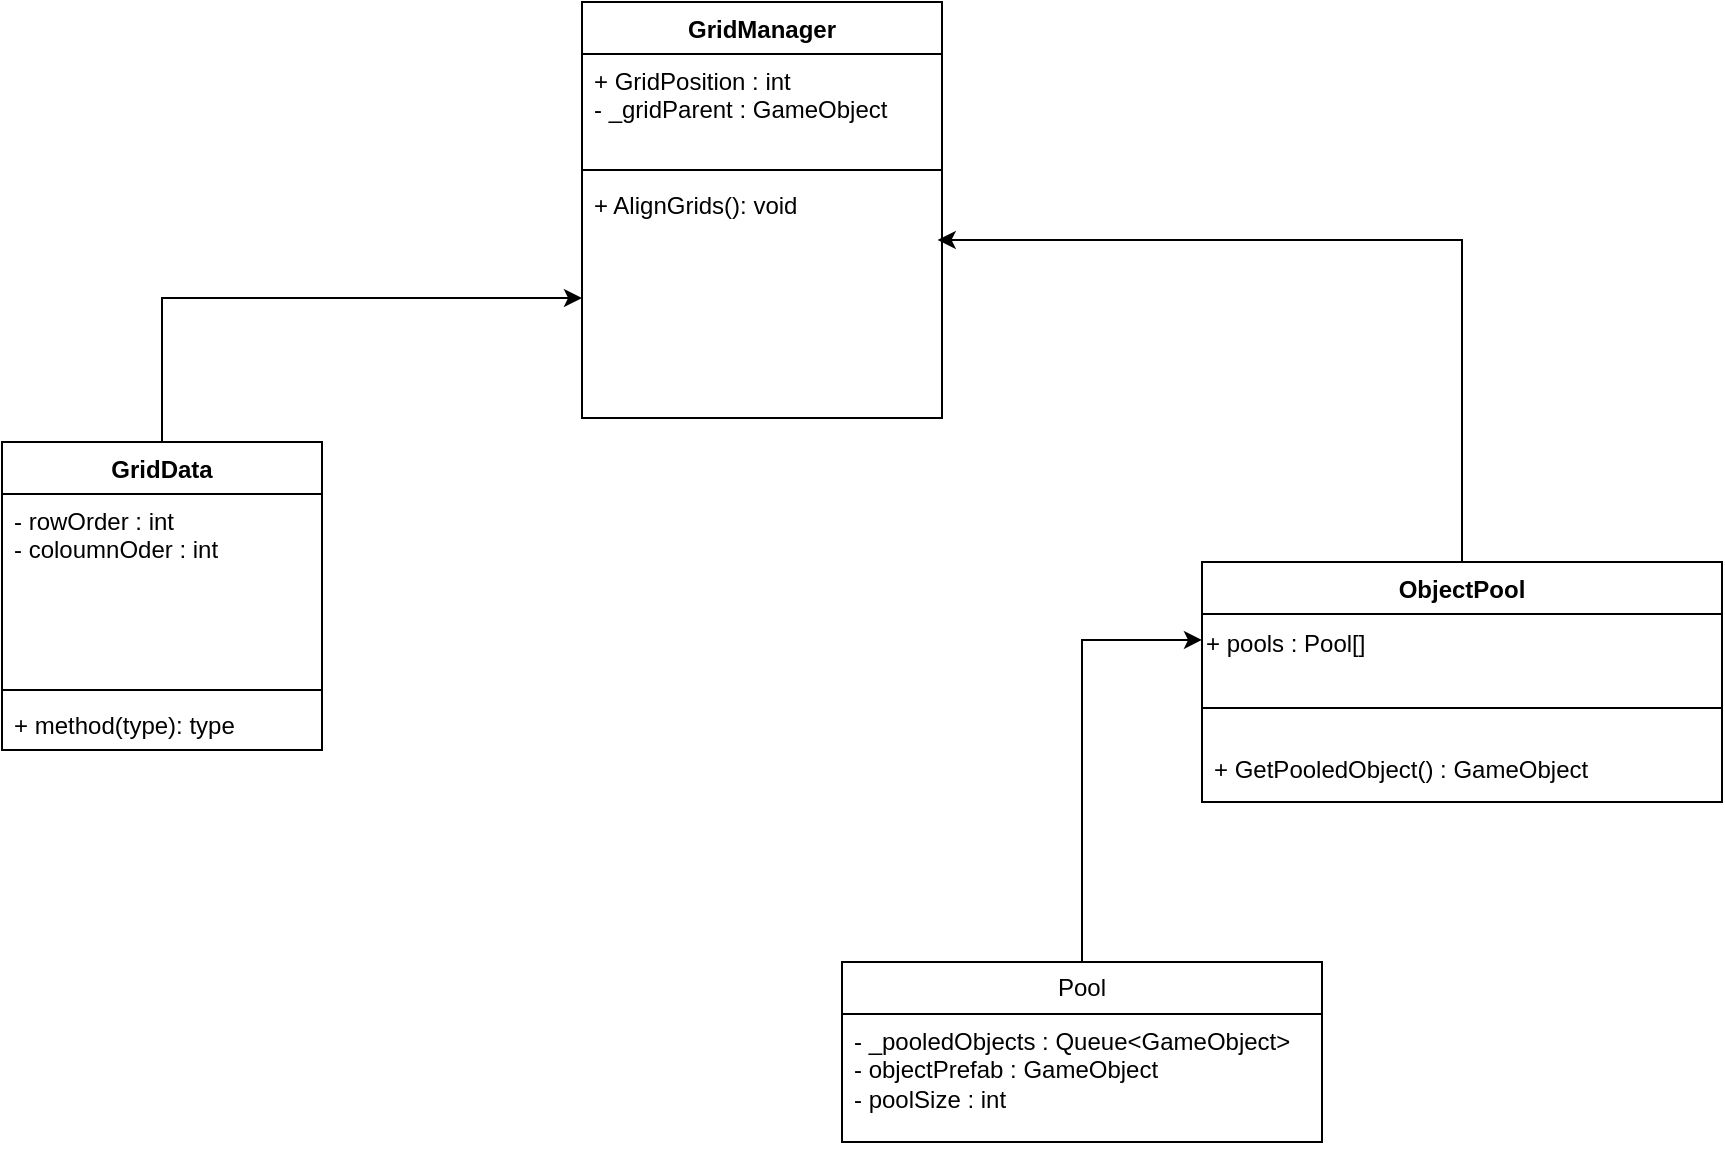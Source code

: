 <mxfile version="22.1.8" type="github">
  <diagram name="Sayfa -1" id="qlRMu28OWiUof3vOBGV5">
    <mxGraphModel dx="1434" dy="790" grid="1" gridSize="10" guides="1" tooltips="1" connect="1" arrows="1" fold="1" page="1" pageScale="1" pageWidth="827" pageHeight="1169" math="0" shadow="0">
      <root>
        <mxCell id="0" />
        <mxCell id="1" parent="0" />
        <mxCell id="SZrnincmtaAKyqRU8qYc-19" style="edgeStyle=orthogonalEdgeStyle;rounded=0;orthogonalLoop=1;jettySize=auto;html=1;" edge="1" parent="1" source="SZrnincmtaAKyqRU8qYc-1" target="SZrnincmtaAKyqRU8qYc-8">
          <mxGeometry relative="1" as="geometry" />
        </mxCell>
        <mxCell id="SZrnincmtaAKyqRU8qYc-1" value="GridData" style="swimlane;fontStyle=1;align=center;verticalAlign=top;childLayout=stackLayout;horizontal=1;startSize=26;horizontalStack=0;resizeParent=1;resizeParentMax=0;resizeLast=0;collapsible=1;marginBottom=0;whiteSpace=wrap;html=1;" vertex="1" parent="1">
          <mxGeometry x="10" y="380" width="160" height="154" as="geometry" />
        </mxCell>
        <mxCell id="SZrnincmtaAKyqRU8qYc-2" value="- rowOrder : int&lt;br&gt;- coloumnOder : int" style="text;strokeColor=none;fillColor=none;align=left;verticalAlign=top;spacingLeft=4;spacingRight=4;overflow=hidden;rotatable=0;points=[[0,0.5],[1,0.5]];portConstraint=eastwest;whiteSpace=wrap;html=1;" vertex="1" parent="SZrnincmtaAKyqRU8qYc-1">
          <mxGeometry y="26" width="160" height="94" as="geometry" />
        </mxCell>
        <mxCell id="SZrnincmtaAKyqRU8qYc-3" value="" style="line;strokeWidth=1;fillColor=none;align=left;verticalAlign=middle;spacingTop=-1;spacingLeft=3;spacingRight=3;rotatable=0;labelPosition=right;points=[];portConstraint=eastwest;strokeColor=inherit;" vertex="1" parent="SZrnincmtaAKyqRU8qYc-1">
          <mxGeometry y="120" width="160" height="8" as="geometry" />
        </mxCell>
        <mxCell id="SZrnincmtaAKyqRU8qYc-4" value="+ method(type): type" style="text;strokeColor=none;fillColor=none;align=left;verticalAlign=top;spacingLeft=4;spacingRight=4;overflow=hidden;rotatable=0;points=[[0,0.5],[1,0.5]];portConstraint=eastwest;whiteSpace=wrap;html=1;" vertex="1" parent="SZrnincmtaAKyqRU8qYc-1">
          <mxGeometry y="128" width="160" height="26" as="geometry" />
        </mxCell>
        <mxCell id="SZrnincmtaAKyqRU8qYc-5" value="GridManager" style="swimlane;fontStyle=1;align=center;verticalAlign=top;childLayout=stackLayout;horizontal=1;startSize=26;horizontalStack=0;resizeParent=1;resizeParentMax=0;resizeLast=0;collapsible=1;marginBottom=0;whiteSpace=wrap;html=1;" vertex="1" parent="1">
          <mxGeometry x="300" y="160" width="180" height="208" as="geometry" />
        </mxCell>
        <mxCell id="SZrnincmtaAKyqRU8qYc-6" value="+ GridPosition : int&lt;br&gt;- _gridParent : GameObject" style="text;strokeColor=none;fillColor=none;align=left;verticalAlign=top;spacingLeft=4;spacingRight=4;overflow=hidden;rotatable=0;points=[[0,0.5],[1,0.5]];portConstraint=eastwest;whiteSpace=wrap;html=1;" vertex="1" parent="SZrnincmtaAKyqRU8qYc-5">
          <mxGeometry y="26" width="180" height="54" as="geometry" />
        </mxCell>
        <mxCell id="SZrnincmtaAKyqRU8qYc-7" value="" style="line;strokeWidth=1;fillColor=none;align=left;verticalAlign=middle;spacingTop=-1;spacingLeft=3;spacingRight=3;rotatable=0;labelPosition=right;points=[];portConstraint=eastwest;strokeColor=inherit;" vertex="1" parent="SZrnincmtaAKyqRU8qYc-5">
          <mxGeometry y="80" width="180" height="8" as="geometry" />
        </mxCell>
        <mxCell id="SZrnincmtaAKyqRU8qYc-8" value="+ AlignGrids(): void" style="text;strokeColor=none;fillColor=none;align=left;verticalAlign=top;spacingLeft=4;spacingRight=4;overflow=hidden;rotatable=0;points=[[0,0.5],[1,0.5]];portConstraint=eastwest;whiteSpace=wrap;html=1;" vertex="1" parent="SZrnincmtaAKyqRU8qYc-5">
          <mxGeometry y="88" width="180" height="120" as="geometry" />
        </mxCell>
        <mxCell id="SZrnincmtaAKyqRU8qYc-12" value="ObjectPool" style="swimlane;fontStyle=1;align=center;verticalAlign=top;childLayout=stackLayout;horizontal=1;startSize=26;horizontalStack=0;resizeParent=1;resizeParentMax=0;resizeLast=0;collapsible=1;marginBottom=0;whiteSpace=wrap;html=1;" vertex="1" parent="1">
          <mxGeometry x="610" y="440" width="260" height="120" as="geometry" />
        </mxCell>
        <mxCell id="SZrnincmtaAKyqRU8qYc-31" value="+ pools : Pool[]" style="text;html=1;align=left;verticalAlign=middle;resizable=0;points=[];autosize=1;strokeColor=none;fillColor=none;" vertex="1" parent="SZrnincmtaAKyqRU8qYc-12">
          <mxGeometry y="26" width="260" height="30" as="geometry" />
        </mxCell>
        <mxCell id="SZrnincmtaAKyqRU8qYc-14" value="" style="line;strokeWidth=1;fillColor=none;align=left;verticalAlign=middle;spacingTop=-1;spacingLeft=3;spacingRight=3;rotatable=0;labelPosition=right;points=[];portConstraint=eastwest;strokeColor=inherit;" vertex="1" parent="SZrnincmtaAKyqRU8qYc-12">
          <mxGeometry y="56" width="260" height="34" as="geometry" />
        </mxCell>
        <mxCell id="SZrnincmtaAKyqRU8qYc-15" value="+ GetPooledObject() : GameObject" style="text;strokeColor=none;fillColor=none;align=left;verticalAlign=top;spacingLeft=4;spacingRight=4;overflow=hidden;rotatable=0;points=[[0,0.5],[1,0.5]];portConstraint=eastwest;whiteSpace=wrap;html=1;" vertex="1" parent="SZrnincmtaAKyqRU8qYc-12">
          <mxGeometry y="90" width="260" height="30" as="geometry" />
        </mxCell>
        <mxCell id="SZrnincmtaAKyqRU8qYc-18" style="rounded=0;orthogonalLoop=1;jettySize=auto;html=1;entryX=0.988;entryY=0.258;entryDx=0;entryDy=0;entryPerimeter=0;edgeStyle=orthogonalEdgeStyle;" edge="1" parent="1" source="SZrnincmtaAKyqRU8qYc-12" target="SZrnincmtaAKyqRU8qYc-8">
          <mxGeometry relative="1" as="geometry" />
        </mxCell>
        <mxCell id="SZrnincmtaAKyqRU8qYc-21" value="Pool" style="swimlane;fontStyle=0;childLayout=stackLayout;horizontal=1;startSize=26;fillColor=none;horizontalStack=0;resizeParent=1;resizeParentMax=0;resizeLast=0;collapsible=1;marginBottom=0;whiteSpace=wrap;html=1;" vertex="1" parent="1">
          <mxGeometry x="430" y="640" width="240" height="90" as="geometry">
            <mxRectangle x="430" y="640" width="70" height="30" as="alternateBounds" />
          </mxGeometry>
        </mxCell>
        <mxCell id="SZrnincmtaAKyqRU8qYc-22" value="- _pooledObjects : Queue&amp;lt;GameObject&amp;gt;&lt;br style=&quot;border-color: var(--border-color);&quot;&gt;- objectPrefab : GameObject&lt;br style=&quot;border-color: var(--border-color);&quot;&gt;- poolSize : int" style="text;strokeColor=none;fillColor=none;align=left;verticalAlign=top;spacingLeft=4;spacingRight=4;overflow=hidden;rotatable=0;points=[[0,0.5],[1,0.5]];portConstraint=eastwest;whiteSpace=wrap;html=1;" vertex="1" parent="SZrnincmtaAKyqRU8qYc-21">
          <mxGeometry y="26" width="240" height="64" as="geometry" />
        </mxCell>
        <mxCell id="SZrnincmtaAKyqRU8qYc-35" style="edgeStyle=orthogonalEdgeStyle;rounded=0;orthogonalLoop=1;jettySize=auto;html=1;entryX=0;entryY=0.433;entryDx=0;entryDy=0;entryPerimeter=0;" edge="1" parent="1" source="SZrnincmtaAKyqRU8qYc-21" target="SZrnincmtaAKyqRU8qYc-31">
          <mxGeometry relative="1" as="geometry" />
        </mxCell>
      </root>
    </mxGraphModel>
  </diagram>
</mxfile>
